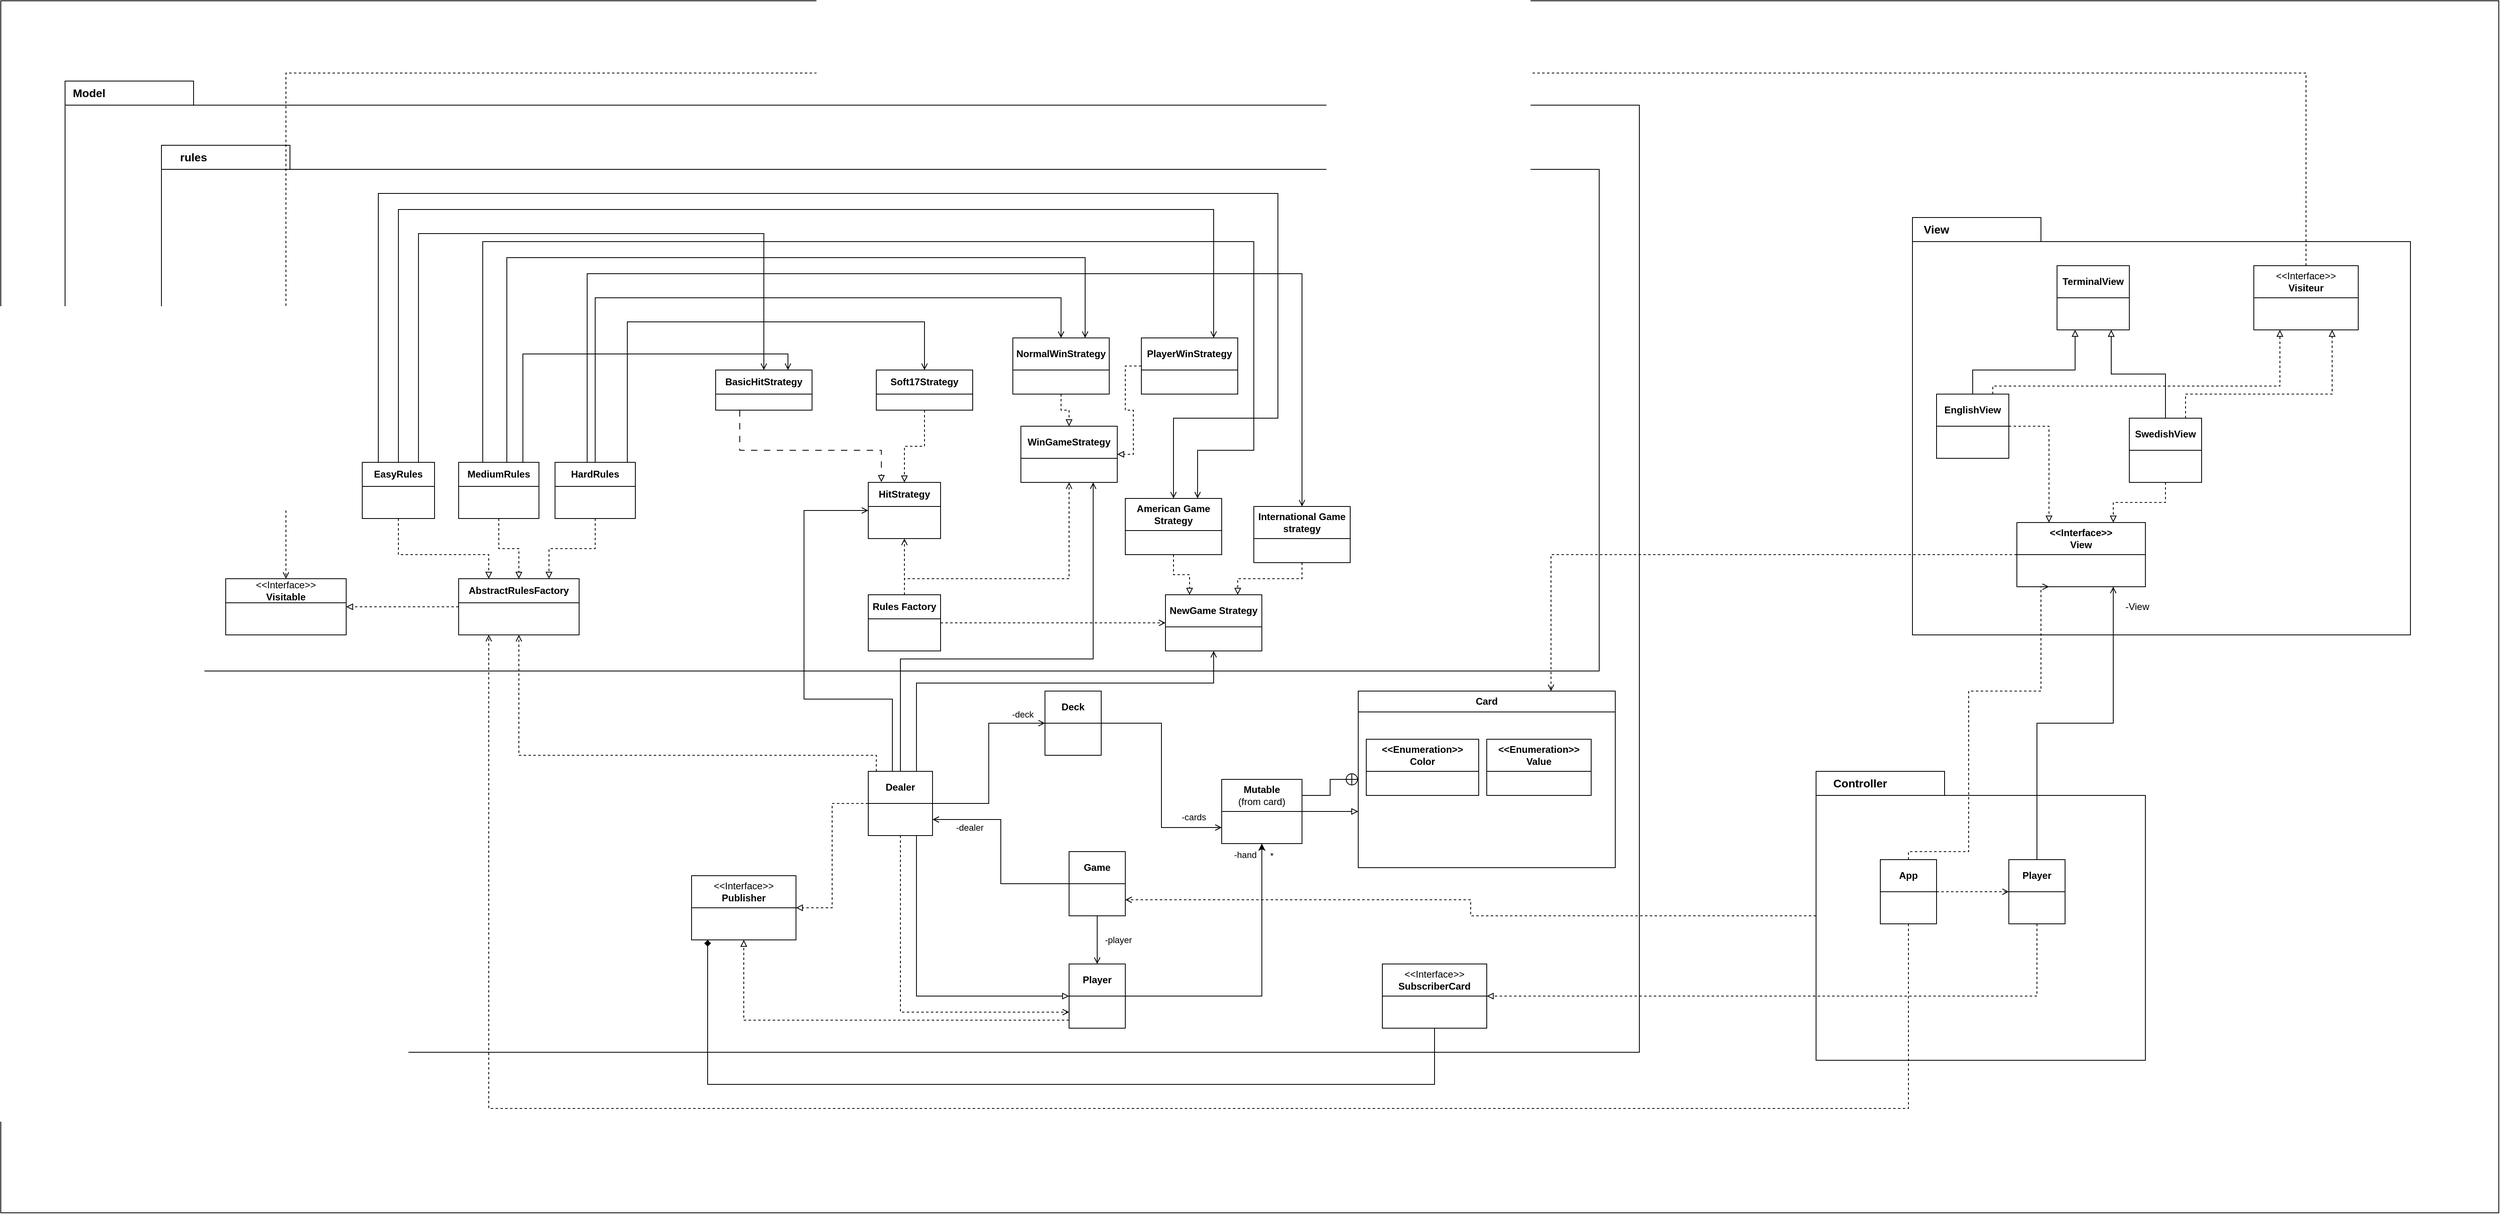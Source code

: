 <mxfile version="22.1.3" type="device">
  <diagram name="Page-1" id="hs6ss3KcPTT1Sib8yZ8x">
    <mxGraphModel dx="4573" dy="2640" grid="1" gridSize="10" guides="1" tooltips="1" connect="1" arrows="1" fold="1" page="1" pageScale="1" pageWidth="850" pageHeight="1100" math="0" shadow="0">
      <root>
        <mxCell id="0" />
        <mxCell id="1" parent="0" />
        <mxCell id="0MNTCjw4mFc6Ap2VxQHl-6" value="" style="rounded=0;whiteSpace=wrap;html=1;" vertex="1" parent="1">
          <mxGeometry x="-1650" y="-720" width="3110" height="1510" as="geometry" />
        </mxCell>
        <mxCell id="Jjok_Nm4FP3MLm53_Gj8-56" value="" style="shape=folder;fontStyle=1;spacingTop=10;tabWidth=160;tabHeight=30;tabPosition=left;html=1;whiteSpace=wrap;" parent="1" vertex="1">
          <mxGeometry x="610" y="240" width="410" height="360" as="geometry" />
        </mxCell>
        <mxCell id="Jjok_Nm4FP3MLm53_Gj8-55" value="" style="shape=folder;fontStyle=1;spacingTop=10;tabWidth=160;tabHeight=30;tabPosition=left;html=1;whiteSpace=wrap;" parent="1" vertex="1">
          <mxGeometry x="730" y="-450" width="620" height="520" as="geometry" />
        </mxCell>
        <mxCell id="Jjok_Nm4FP3MLm53_Gj8-46" value="" style="shape=folder;fontStyle=1;spacingTop=10;tabWidth=160;tabHeight=30;tabPosition=left;html=1;whiteSpace=wrap;" parent="1" vertex="1">
          <mxGeometry x="-1570" y="-620" width="1960" height="1210" as="geometry" />
        </mxCell>
        <mxCell id="Jjok_Nm4FP3MLm53_Gj8-43" value="" style="shape=folder;fontStyle=1;spacingTop=10;tabWidth=160;tabHeight=30;tabPosition=left;html=1;whiteSpace=wrap;" parent="1" vertex="1">
          <mxGeometry x="-1450" y="-540" width="1790" height="655" as="geometry" />
        </mxCell>
        <mxCell id="Jjok_Nm4FP3MLm53_Gj8-5" value="&lt;b&gt;Card&lt;/b&gt;" style="swimlane;fontStyle=0;childLayout=stackLayout;horizontal=1;startSize=26;fillColor=none;horizontalStack=0;resizeParent=1;resizeParentMax=0;resizeLast=0;collapsible=1;marginBottom=0;whiteSpace=wrap;html=1;" parent="1" vertex="1">
          <mxGeometry x="40" y="140" width="320" height="220" as="geometry" />
        </mxCell>
        <mxCell id="Jjok_Nm4FP3MLm53_Gj8-30" style="edgeStyle=orthogonalEdgeStyle;rounded=0;orthogonalLoop=1;jettySize=auto;html=1;endArrow=block;endFill=0;" parent="1" source="Jjok_Nm4FP3MLm53_Gj8-9" edge="1">
          <mxGeometry relative="1" as="geometry">
            <mxPoint x="40" y="290.0" as="targetPoint" />
          </mxGeometry>
        </mxCell>
        <mxCell id="Jjok_Nm4FP3MLm53_Gj8-31" style="edgeStyle=orthogonalEdgeStyle;rounded=0;orthogonalLoop=1;jettySize=auto;html=1;exitX=1;exitY=0.25;exitDx=0;exitDy=0;entryX=0;entryY=0.5;entryDx=0;entryDy=0;endArrow=circlePlus;endFill=0;" parent="1" source="Jjok_Nm4FP3MLm53_Gj8-9" target="Jjok_Nm4FP3MLm53_Gj8-5" edge="1">
          <mxGeometry relative="1" as="geometry" />
        </mxCell>
        <mxCell id="Jjok_Nm4FP3MLm53_Gj8-9" value="&lt;b&gt;Mutable&lt;/b&gt;&lt;br&gt;(from card)" style="swimlane;fontStyle=0;childLayout=stackLayout;horizontal=1;startSize=40;fillColor=none;horizontalStack=0;resizeParent=1;resizeParentMax=0;resizeLast=0;collapsible=1;marginBottom=0;whiteSpace=wrap;html=1;" parent="1" vertex="1">
          <mxGeometry x="-130" y="250" width="100" height="80" as="geometry" />
        </mxCell>
        <mxCell id="Jjok_Nm4FP3MLm53_Gj8-15" value="&lt;b&gt;&amp;lt;&amp;lt;Enumeration&amp;gt;&amp;gt;&lt;br&gt;Value&lt;br&gt;&lt;/b&gt;" style="swimlane;fontStyle=0;childLayout=stackLayout;horizontal=1;startSize=40;fillColor=none;horizontalStack=0;resizeParent=1;resizeParentMax=0;resizeLast=0;collapsible=1;marginBottom=0;whiteSpace=wrap;html=1;" parent="1" vertex="1">
          <mxGeometry x="200" y="200" width="130" height="70" as="geometry" />
        </mxCell>
        <mxCell id="Jjok_Nm4FP3MLm53_Gj8-14" value="&lt;b&gt;&amp;lt;&amp;lt;Enumeration&amp;gt;&amp;gt;&lt;br&gt;Color&lt;br&gt;&lt;/b&gt;" style="swimlane;fontStyle=0;childLayout=stackLayout;horizontal=1;startSize=40;fillColor=none;horizontalStack=0;resizeParent=1;resizeParentMax=0;resizeLast=0;collapsible=1;marginBottom=0;whiteSpace=wrap;html=1;" parent="1" vertex="1">
          <mxGeometry x="50" y="200" width="140" height="70" as="geometry" />
        </mxCell>
        <mxCell id="Jjok_Nm4FP3MLm53_Gj8-20" style="edgeStyle=orthogonalEdgeStyle;rounded=0;orthogonalLoop=1;jettySize=auto;html=1;entryX=1;entryY=0.75;entryDx=0;entryDy=0;endArrow=open;endFill=0;" parent="1" source="Jjok_Nm4FP3MLm53_Gj8-16" target="Jjok_Nm4FP3MLm53_Gj8-18" edge="1">
          <mxGeometry relative="1" as="geometry" />
        </mxCell>
        <mxCell id="Jjok_Nm4FP3MLm53_Gj8-63" value="-dealer" style="edgeLabel;html=1;align=center;verticalAlign=middle;resizable=0;points=[];" parent="Jjok_Nm4FP3MLm53_Gj8-20" vertex="1" connectable="0">
          <mxGeometry x="0.628" y="3" relative="1" as="geometry">
            <mxPoint x="-1" y="7" as="offset" />
          </mxGeometry>
        </mxCell>
        <mxCell id="Jjok_Nm4FP3MLm53_Gj8-21" style="edgeStyle=orthogonalEdgeStyle;rounded=0;orthogonalLoop=1;jettySize=auto;html=1;entryX=0.5;entryY=0;entryDx=0;entryDy=0;endArrow=open;endFill=0;" parent="1" source="Jjok_Nm4FP3MLm53_Gj8-16" target="Jjok_Nm4FP3MLm53_Gj8-19" edge="1">
          <mxGeometry relative="1" as="geometry" />
        </mxCell>
        <mxCell id="Jjok_Nm4FP3MLm53_Gj8-64" value="-player" style="edgeLabel;html=1;align=center;verticalAlign=middle;resizable=0;points=[];" parent="Jjok_Nm4FP3MLm53_Gj8-21" vertex="1" connectable="0">
          <mxGeometry x="-0.004" y="4" relative="1" as="geometry">
            <mxPoint x="22" as="offset" />
          </mxGeometry>
        </mxCell>
        <mxCell id="Jjok_Nm4FP3MLm53_Gj8-16" value="&lt;b&gt;Game&lt;/b&gt;" style="swimlane;fontStyle=0;childLayout=stackLayout;horizontal=1;startSize=40;fillColor=none;horizontalStack=0;resizeParent=1;resizeParentMax=0;resizeLast=0;collapsible=1;marginBottom=0;whiteSpace=wrap;html=1;" parent="1" vertex="1">
          <mxGeometry x="-320" y="340" width="70" height="80" as="geometry" />
        </mxCell>
        <mxCell id="Jjok_Nm4FP3MLm53_Gj8-22" style="edgeStyle=orthogonalEdgeStyle;rounded=0;orthogonalLoop=1;jettySize=auto;html=1;entryX=0;entryY=0.75;entryDx=0;entryDy=0;endArrow=open;endFill=0;" parent="1" source="Jjok_Nm4FP3MLm53_Gj8-17" target="Jjok_Nm4FP3MLm53_Gj8-9" edge="1">
          <mxGeometry relative="1" as="geometry" />
        </mxCell>
        <mxCell id="Jjok_Nm4FP3MLm53_Gj8-61" value="-cards" style="edgeLabel;html=1;align=center;verticalAlign=middle;resizable=0;points=[];" parent="Jjok_Nm4FP3MLm53_Gj8-22" vertex="1" connectable="0">
          <mxGeometry x="0.747" relative="1" as="geometry">
            <mxPoint y="-13" as="offset" />
          </mxGeometry>
        </mxCell>
        <mxCell id="Jjok_Nm4FP3MLm53_Gj8-17" value="&lt;b&gt;Deck&lt;/b&gt;" style="swimlane;fontStyle=0;childLayout=stackLayout;horizontal=1;startSize=40;fillColor=none;horizontalStack=0;resizeParent=1;resizeParentMax=0;resizeLast=0;collapsible=1;marginBottom=0;whiteSpace=wrap;html=1;" parent="1" vertex="1">
          <mxGeometry x="-350" y="140" width="70" height="80" as="geometry" />
        </mxCell>
        <mxCell id="Jjok_Nm4FP3MLm53_Gj8-23" style="edgeStyle=orthogonalEdgeStyle;rounded=0;orthogonalLoop=1;jettySize=auto;html=1;entryX=0;entryY=0.5;entryDx=0;entryDy=0;endArrow=open;endFill=0;" parent="1" source="Jjok_Nm4FP3MLm53_Gj8-18" target="Jjok_Nm4FP3MLm53_Gj8-17" edge="1">
          <mxGeometry relative="1" as="geometry" />
        </mxCell>
        <mxCell id="Jjok_Nm4FP3MLm53_Gj8-62" value="-deck" style="edgeLabel;html=1;align=center;verticalAlign=middle;resizable=0;points=[];" parent="Jjok_Nm4FP3MLm53_Gj8-23" vertex="1" connectable="0">
          <mxGeometry x="0.764" y="1" relative="1" as="geometry">
            <mxPoint y="-10" as="offset" />
          </mxGeometry>
        </mxCell>
        <mxCell id="Jjok_Nm4FP3MLm53_Gj8-24" style="edgeStyle=orthogonalEdgeStyle;rounded=0;orthogonalLoop=1;jettySize=auto;html=1;endArrow=block;endFill=0;" parent="1" source="Jjok_Nm4FP3MLm53_Gj8-18" edge="1">
          <mxGeometry relative="1" as="geometry">
            <mxPoint x="-320" y="520" as="targetPoint" />
            <Array as="points">
              <mxPoint x="-510" y="520" />
            </Array>
          </mxGeometry>
        </mxCell>
        <mxCell id="Jjok_Nm4FP3MLm53_Gj8-26" style="edgeStyle=orthogonalEdgeStyle;rounded=0;orthogonalLoop=1;jettySize=auto;html=1;entryX=0;entryY=0.75;entryDx=0;entryDy=0;dashed=1;endArrow=open;endFill=0;" parent="1" source="Jjok_Nm4FP3MLm53_Gj8-18" target="Jjok_Nm4FP3MLm53_Gj8-19" edge="1">
          <mxGeometry relative="1" as="geometry">
            <Array as="points">
              <mxPoint x="-530" y="540" />
            </Array>
          </mxGeometry>
        </mxCell>
        <mxCell id="Jjok_Nm4FP3MLm53_Gj8-82" style="edgeStyle=orthogonalEdgeStyle;rounded=0;orthogonalLoop=1;jettySize=auto;html=1;entryX=1;entryY=0.5;entryDx=0;entryDy=0;dashed=1;endArrow=block;endFill=0;" parent="1" source="Jjok_Nm4FP3MLm53_Gj8-18" target="Jjok_Nm4FP3MLm53_Gj8-81" edge="1">
          <mxGeometry relative="1" as="geometry" />
        </mxCell>
        <mxCell id="F7EgvRtcGFPMjqEjnwfL-20" style="edgeStyle=orthogonalEdgeStyle;rounded=0;orthogonalLoop=1;jettySize=auto;html=1;entryX=0.5;entryY=1;entryDx=0;entryDy=0;dashed=1;endArrow=open;endFill=0;" parent="1" source="Jjok_Nm4FP3MLm53_Gj8-18" target="F7EgvRtcGFPMjqEjnwfL-3" edge="1">
          <mxGeometry relative="1" as="geometry">
            <Array as="points">
              <mxPoint x="-560" y="220" />
              <mxPoint x="-1005" y="220" />
            </Array>
          </mxGeometry>
        </mxCell>
        <mxCell id="F7EgvRtcGFPMjqEjnwfL-22" style="edgeStyle=orthogonalEdgeStyle;rounded=0;orthogonalLoop=1;jettySize=auto;html=1;entryX=0;entryY=0.5;entryDx=0;entryDy=0;endArrow=open;endFill=0;" parent="1" source="Jjok_Nm4FP3MLm53_Gj8-18" target="Jjok_Nm4FP3MLm53_Gj8-33" edge="1">
          <mxGeometry relative="1" as="geometry">
            <Array as="points">
              <mxPoint x="-540" y="150" />
              <mxPoint x="-650" y="150" />
              <mxPoint x="-650" y="-85" />
            </Array>
          </mxGeometry>
        </mxCell>
        <mxCell id="F7EgvRtcGFPMjqEjnwfL-23" style="edgeStyle=orthogonalEdgeStyle;rounded=0;orthogonalLoop=1;jettySize=auto;html=1;entryX=0.75;entryY=1;entryDx=0;entryDy=0;endArrow=open;endFill=0;" parent="1" source="Jjok_Nm4FP3MLm53_Gj8-18" target="Jjok_Nm4FP3MLm53_Gj8-74" edge="1">
          <mxGeometry relative="1" as="geometry">
            <Array as="points">
              <mxPoint x="-530" y="100" />
              <mxPoint x="-290" y="100" />
            </Array>
          </mxGeometry>
        </mxCell>
        <mxCell id="F7EgvRtcGFPMjqEjnwfL-24" style="edgeStyle=orthogonalEdgeStyle;rounded=0;orthogonalLoop=1;jettySize=auto;html=1;entryX=0.5;entryY=1;entryDx=0;entryDy=0;endArrow=open;endFill=0;" parent="1" source="Jjok_Nm4FP3MLm53_Gj8-18" target="Jjok_Nm4FP3MLm53_Gj8-37" edge="1">
          <mxGeometry relative="1" as="geometry">
            <Array as="points">
              <mxPoint x="-510" y="130" />
              <mxPoint x="-140" y="130" />
            </Array>
          </mxGeometry>
        </mxCell>
        <mxCell id="Jjok_Nm4FP3MLm53_Gj8-18" value="&lt;b&gt;Dealer&lt;/b&gt;" style="swimlane;fontStyle=0;childLayout=stackLayout;horizontal=1;startSize=40;fillColor=none;horizontalStack=0;resizeParent=1;resizeParentMax=0;resizeLast=0;collapsible=1;marginBottom=0;whiteSpace=wrap;html=1;" parent="1" vertex="1">
          <mxGeometry x="-570" y="240" width="80" height="80" as="geometry" />
        </mxCell>
        <mxCell id="Jjok_Nm4FP3MLm53_Gj8-25" style="edgeStyle=orthogonalEdgeStyle;rounded=0;orthogonalLoop=1;jettySize=auto;html=1;entryX=0.5;entryY=1;entryDx=0;entryDy=0;" parent="1" source="Jjok_Nm4FP3MLm53_Gj8-19" target="Jjok_Nm4FP3MLm53_Gj8-9" edge="1">
          <mxGeometry relative="1" as="geometry" />
        </mxCell>
        <mxCell id="Jjok_Nm4FP3MLm53_Gj8-65" value="-hand" style="edgeLabel;html=1;align=center;verticalAlign=middle;resizable=0;points=[];" parent="Jjok_Nm4FP3MLm53_Gj8-25" vertex="1" connectable="0">
          <mxGeometry x="0.842" y="-1" relative="1" as="geometry">
            <mxPoint x="-22" y="-15" as="offset" />
          </mxGeometry>
        </mxCell>
        <mxCell id="Jjok_Nm4FP3MLm53_Gj8-66" value="*" style="edgeLabel;html=1;align=center;verticalAlign=middle;resizable=0;points=[];" parent="Jjok_Nm4FP3MLm53_Gj8-25" vertex="1" connectable="0">
          <mxGeometry x="0.771" y="1" relative="1" as="geometry">
            <mxPoint x="13" y="-26" as="offset" />
          </mxGeometry>
        </mxCell>
        <mxCell id="0MNTCjw4mFc6Ap2VxQHl-1" style="edgeStyle=orthogonalEdgeStyle;rounded=0;orthogonalLoop=1;jettySize=auto;html=1;entryX=0.5;entryY=1;entryDx=0;entryDy=0;dashed=1;endArrow=block;endFill=0;" edge="1" parent="1" source="Jjok_Nm4FP3MLm53_Gj8-19" target="Jjok_Nm4FP3MLm53_Gj8-81">
          <mxGeometry relative="1" as="geometry">
            <Array as="points">
              <mxPoint x="-725" y="550" />
            </Array>
          </mxGeometry>
        </mxCell>
        <mxCell id="Jjok_Nm4FP3MLm53_Gj8-19" value="&lt;b&gt;Player&lt;/b&gt;" style="swimlane;fontStyle=0;childLayout=stackLayout;horizontal=1;startSize=40;fillColor=none;horizontalStack=0;resizeParent=1;resizeParentMax=0;resizeLast=0;collapsible=1;marginBottom=0;whiteSpace=wrap;html=1;" parent="1" vertex="1">
          <mxGeometry x="-320" y="480" width="70" height="80" as="geometry" />
        </mxCell>
        <mxCell id="Jjok_Nm4FP3MLm53_Gj8-34" style="edgeStyle=orthogonalEdgeStyle;rounded=0;orthogonalLoop=1;jettySize=auto;html=1;entryX=0.5;entryY=1;entryDx=0;entryDy=0;dashed=1;endArrow=open;endFill=0;" parent="1" source="Jjok_Nm4FP3MLm53_Gj8-32" target="Jjok_Nm4FP3MLm53_Gj8-33" edge="1">
          <mxGeometry relative="1" as="geometry" />
        </mxCell>
        <mxCell id="Jjok_Nm4FP3MLm53_Gj8-42" style="edgeStyle=orthogonalEdgeStyle;rounded=0;orthogonalLoop=1;jettySize=auto;html=1;entryX=0;entryY=0.5;entryDx=0;entryDy=0;dashed=1;endArrow=open;endFill=0;" parent="1" source="Jjok_Nm4FP3MLm53_Gj8-32" target="Jjok_Nm4FP3MLm53_Gj8-37" edge="1">
          <mxGeometry relative="1" as="geometry" />
        </mxCell>
        <mxCell id="Jjok_Nm4FP3MLm53_Gj8-76" style="edgeStyle=orthogonalEdgeStyle;rounded=0;orthogonalLoop=1;jettySize=auto;html=1;entryX=0.5;entryY=1;entryDx=0;entryDy=0;dashed=1;endArrow=open;endFill=0;" parent="1" source="Jjok_Nm4FP3MLm53_Gj8-32" target="Jjok_Nm4FP3MLm53_Gj8-74" edge="1">
          <mxGeometry relative="1" as="geometry">
            <Array as="points">
              <mxPoint x="-525" />
              <mxPoint x="-320" />
            </Array>
          </mxGeometry>
        </mxCell>
        <mxCell id="Jjok_Nm4FP3MLm53_Gj8-32" value="&lt;b&gt;Rules Factory&lt;/b&gt;" style="swimlane;fontStyle=0;childLayout=stackLayout;horizontal=1;startSize=30;fillColor=none;horizontalStack=0;resizeParent=1;resizeParentMax=0;resizeLast=0;collapsible=1;marginBottom=0;whiteSpace=wrap;html=1;" parent="1" vertex="1">
          <mxGeometry x="-570" y="20" width="90" height="70" as="geometry" />
        </mxCell>
        <mxCell id="Jjok_Nm4FP3MLm53_Gj8-33" value="&lt;b&gt;HitStrategy&lt;/b&gt;" style="swimlane;fontStyle=0;childLayout=stackLayout;horizontal=1;startSize=30;fillColor=none;horizontalStack=0;resizeParent=1;resizeParentMax=0;resizeLast=0;collapsible=1;marginBottom=0;whiteSpace=wrap;html=1;" parent="1" vertex="1">
          <mxGeometry x="-570" y="-120" width="90" height="70" as="geometry" />
        </mxCell>
        <mxCell id="Jjok_Nm4FP3MLm53_Gj8-35" value="&lt;b&gt;BasicHitStrategy&lt;/b&gt;" style="swimlane;fontStyle=0;childLayout=stackLayout;horizontal=1;startSize=30;fillColor=none;horizontalStack=0;resizeParent=1;resizeParentMax=0;resizeLast=0;collapsible=1;marginBottom=0;whiteSpace=wrap;html=1;" parent="1" vertex="1">
          <mxGeometry x="-760" y="-260" width="120" height="50" as="geometry" />
        </mxCell>
        <mxCell id="Jjok_Nm4FP3MLm53_Gj8-36" style="edgeStyle=orthogonalEdgeStyle;rounded=0;orthogonalLoop=1;jettySize=auto;html=1;entryX=0.181;entryY=-0.007;entryDx=0;entryDy=0;entryPerimeter=0;dashed=1;dashPattern=8 8;endArrow=block;endFill=0;" parent="1" source="Jjok_Nm4FP3MLm53_Gj8-35" target="Jjok_Nm4FP3MLm53_Gj8-33" edge="1">
          <mxGeometry relative="1" as="geometry">
            <Array as="points">
              <mxPoint x="-730" y="-160" />
              <mxPoint x="-554" y="-160" />
            </Array>
          </mxGeometry>
        </mxCell>
        <mxCell id="Jjok_Nm4FP3MLm53_Gj8-37" value="&lt;b&gt;NewGame Strategy&lt;/b&gt;" style="swimlane;fontStyle=0;childLayout=stackLayout;horizontal=1;startSize=40;fillColor=none;horizontalStack=0;resizeParent=1;resizeParentMax=0;resizeLast=0;collapsible=1;marginBottom=0;whiteSpace=wrap;html=1;" parent="1" vertex="1">
          <mxGeometry x="-200" y="20" width="120" height="70" as="geometry" />
        </mxCell>
        <mxCell id="Jjok_Nm4FP3MLm53_Gj8-40" style="edgeStyle=orthogonalEdgeStyle;rounded=0;orthogonalLoop=1;jettySize=auto;html=1;entryX=0.25;entryY=0;entryDx=0;entryDy=0;dashed=1;endArrow=block;endFill=0;" parent="1" source="Jjok_Nm4FP3MLm53_Gj8-38" target="Jjok_Nm4FP3MLm53_Gj8-37" edge="1">
          <mxGeometry relative="1" as="geometry" />
        </mxCell>
        <mxCell id="Jjok_Nm4FP3MLm53_Gj8-38" value="&lt;b&gt;American Game Strategy&lt;/b&gt;" style="swimlane;fontStyle=0;childLayout=stackLayout;horizontal=1;startSize=40;fillColor=none;horizontalStack=0;resizeParent=1;resizeParentMax=0;resizeLast=0;collapsible=1;marginBottom=0;whiteSpace=wrap;html=1;" parent="1" vertex="1">
          <mxGeometry x="-250" y="-100" width="120" height="70" as="geometry" />
        </mxCell>
        <mxCell id="Jjok_Nm4FP3MLm53_Gj8-73" style="edgeStyle=orthogonalEdgeStyle;rounded=0;orthogonalLoop=1;jettySize=auto;html=1;entryX=0.75;entryY=0;entryDx=0;entryDy=0;dashed=1;endArrow=block;endFill=0;" parent="1" source="Jjok_Nm4FP3MLm53_Gj8-39" target="Jjok_Nm4FP3MLm53_Gj8-37" edge="1">
          <mxGeometry relative="1" as="geometry" />
        </mxCell>
        <mxCell id="Jjok_Nm4FP3MLm53_Gj8-39" value="&lt;b&gt;International Game&lt;br&gt;strategy&lt;br&gt;&lt;/b&gt;" style="swimlane;fontStyle=0;childLayout=stackLayout;horizontal=1;startSize=40;fillColor=none;horizontalStack=0;resizeParent=1;resizeParentMax=0;resizeLast=0;collapsible=1;marginBottom=0;whiteSpace=wrap;html=1;" parent="1" vertex="1">
          <mxGeometry x="-90" y="-90" width="120" height="70" as="geometry" />
        </mxCell>
        <mxCell id="Jjok_Nm4FP3MLm53_Gj8-48" style="edgeStyle=orthogonalEdgeStyle;rounded=0;orthogonalLoop=1;jettySize=auto;html=1;exitX=1;exitY=0.5;exitDx=0;exitDy=0;entryX=0;entryY=0.5;entryDx=0;entryDy=0;dashed=1;endArrow=open;endFill=0;" parent="1" source="Jjok_Nm4FP3MLm53_Gj8-45" target="Jjok_Nm4FP3MLm53_Gj8-47" edge="1">
          <mxGeometry relative="1" as="geometry" />
        </mxCell>
        <mxCell id="F7EgvRtcGFPMjqEjnwfL-21" style="edgeStyle=orthogonalEdgeStyle;rounded=0;orthogonalLoop=1;jettySize=auto;html=1;entryX=0.25;entryY=1;entryDx=0;entryDy=0;endArrow=open;endFill=0;dashed=1;" parent="1" source="Jjok_Nm4FP3MLm53_Gj8-45" target="F7EgvRtcGFPMjqEjnwfL-3" edge="1">
          <mxGeometry relative="1" as="geometry">
            <Array as="points">
              <mxPoint x="725" y="660" />
              <mxPoint x="-1043" y="660" />
            </Array>
          </mxGeometry>
        </mxCell>
        <mxCell id="Jjok_Nm4FP3MLm53_Gj8-45" value="&lt;b&gt;App&lt;/b&gt;" style="swimlane;fontStyle=0;childLayout=stackLayout;horizontal=1;startSize=40;fillColor=none;horizontalStack=0;resizeParent=1;resizeParentMax=0;resizeLast=0;collapsible=1;marginBottom=0;whiteSpace=wrap;html=1;" parent="1" vertex="1">
          <mxGeometry x="690" y="350" width="70" height="80" as="geometry" />
        </mxCell>
        <mxCell id="Jjok_Nm4FP3MLm53_Gj8-59" style="edgeStyle=orthogonalEdgeStyle;rounded=0;orthogonalLoop=1;jettySize=auto;html=1;entryX=0.75;entryY=1;entryDx=0;entryDy=0;endArrow=open;endFill=0;" parent="1" source="Jjok_Nm4FP3MLm53_Gj8-47" target="Jjok_Nm4FP3MLm53_Gj8-49" edge="1">
          <mxGeometry relative="1" as="geometry" />
        </mxCell>
        <mxCell id="0MNTCjw4mFc6Ap2VxQHl-3" style="edgeStyle=orthogonalEdgeStyle;rounded=0;orthogonalLoop=1;jettySize=auto;html=1;entryX=1;entryY=0.5;entryDx=0;entryDy=0;dashed=1;endArrow=block;endFill=0;" edge="1" parent="1" source="Jjok_Nm4FP3MLm53_Gj8-47" target="Jjok_Nm4FP3MLm53_Gj8-83">
          <mxGeometry relative="1" as="geometry">
            <Array as="points">
              <mxPoint x="885" y="520" />
            </Array>
          </mxGeometry>
        </mxCell>
        <mxCell id="Jjok_Nm4FP3MLm53_Gj8-47" value="&lt;b&gt;Player&lt;/b&gt;" style="swimlane;fontStyle=0;childLayout=stackLayout;horizontal=1;startSize=40;fillColor=none;horizontalStack=0;resizeParent=1;resizeParentMax=0;resizeLast=0;collapsible=1;marginBottom=0;whiteSpace=wrap;html=1;" parent="1" vertex="1">
          <mxGeometry x="850" y="350" width="70" height="80" as="geometry" />
        </mxCell>
        <mxCell id="Jjok_Nm4FP3MLm53_Gj8-54" style="edgeStyle=orthogonalEdgeStyle;rounded=0;orthogonalLoop=1;jettySize=auto;html=1;entryX=0.75;entryY=0;entryDx=0;entryDy=0;dashed=1;startArrow=none;startFill=0;endArrow=open;endFill=0;" parent="1" source="Jjok_Nm4FP3MLm53_Gj8-49" target="Jjok_Nm4FP3MLm53_Gj8-5" edge="1">
          <mxGeometry relative="1" as="geometry" />
        </mxCell>
        <mxCell id="Jjok_Nm4FP3MLm53_Gj8-49" value="&lt;b&gt;&amp;lt;&amp;lt;Interface&amp;gt;&amp;gt;&lt;br&gt;View&lt;br&gt;&lt;/b&gt;" style="swimlane;fontStyle=0;childLayout=stackLayout;horizontal=1;startSize=40;fillColor=none;horizontalStack=0;resizeParent=1;resizeParentMax=0;resizeLast=0;collapsible=1;marginBottom=0;whiteSpace=wrap;html=1;" parent="1" vertex="1">
          <mxGeometry x="860" y="-70" width="160" height="80" as="geometry" />
        </mxCell>
        <mxCell id="Jjok_Nm4FP3MLm53_Gj8-52" style="edgeStyle=orthogonalEdgeStyle;rounded=0;orthogonalLoop=1;jettySize=auto;html=1;entryX=0.25;entryY=0;entryDx=0;entryDy=0;endArrow=block;endFill=0;dashed=1;" parent="1" source="Jjok_Nm4FP3MLm53_Gj8-50" target="Jjok_Nm4FP3MLm53_Gj8-49" edge="1">
          <mxGeometry relative="1" as="geometry" />
        </mxCell>
        <mxCell id="F7EgvRtcGFPMjqEjnwfL-29" style="edgeStyle=orthogonalEdgeStyle;rounded=0;orthogonalLoop=1;jettySize=auto;html=1;entryX=0.25;entryY=1;entryDx=0;entryDy=0;endArrow=block;endFill=0;" parent="1" source="Jjok_Nm4FP3MLm53_Gj8-50" target="F7EgvRtcGFPMjqEjnwfL-27" edge="1">
          <mxGeometry relative="1" as="geometry">
            <Array as="points">
              <mxPoint x="805" y="-260" />
              <mxPoint x="933" y="-260" />
            </Array>
          </mxGeometry>
        </mxCell>
        <mxCell id="F7EgvRtcGFPMjqEjnwfL-31" style="edgeStyle=orthogonalEdgeStyle;rounded=0;orthogonalLoop=1;jettySize=auto;html=1;entryX=0.25;entryY=1;entryDx=0;entryDy=0;dashed=1;endArrow=block;endFill=0;" parent="1" source="Jjok_Nm4FP3MLm53_Gj8-50" target="F7EgvRtcGFPMjqEjnwfL-30" edge="1">
          <mxGeometry relative="1" as="geometry">
            <Array as="points">
              <mxPoint x="830" y="-240" />
              <mxPoint x="1188" y="-240" />
            </Array>
          </mxGeometry>
        </mxCell>
        <mxCell id="Jjok_Nm4FP3MLm53_Gj8-50" value="&lt;b&gt;EnglishView&lt;br&gt;&lt;/b&gt;" style="swimlane;fontStyle=0;childLayout=stackLayout;horizontal=1;startSize=40;fillColor=none;horizontalStack=0;resizeParent=1;resizeParentMax=0;resizeLast=0;collapsible=1;marginBottom=0;whiteSpace=wrap;html=1;" parent="1" vertex="1">
          <mxGeometry x="760" y="-230" width="90" height="80" as="geometry" />
        </mxCell>
        <mxCell id="Jjok_Nm4FP3MLm53_Gj8-53" style="edgeStyle=orthogonalEdgeStyle;rounded=0;orthogonalLoop=1;jettySize=auto;html=1;entryX=0.75;entryY=0;entryDx=0;entryDy=0;dashed=1;endArrow=block;endFill=0;" parent="1" source="Jjok_Nm4FP3MLm53_Gj8-51" target="Jjok_Nm4FP3MLm53_Gj8-49" edge="1">
          <mxGeometry relative="1" as="geometry" />
        </mxCell>
        <mxCell id="F7EgvRtcGFPMjqEjnwfL-28" style="edgeStyle=orthogonalEdgeStyle;rounded=0;orthogonalLoop=1;jettySize=auto;html=1;entryX=0.75;entryY=1;entryDx=0;entryDy=0;endArrow=block;endFill=0;" parent="1" source="Jjok_Nm4FP3MLm53_Gj8-51" target="F7EgvRtcGFPMjqEjnwfL-27" edge="1">
          <mxGeometry relative="1" as="geometry" />
        </mxCell>
        <mxCell id="F7EgvRtcGFPMjqEjnwfL-32" style="edgeStyle=orthogonalEdgeStyle;rounded=0;orthogonalLoop=1;jettySize=auto;html=1;entryX=0.75;entryY=1;entryDx=0;entryDy=0;dashed=1;endArrow=block;endFill=0;" parent="1" source="Jjok_Nm4FP3MLm53_Gj8-51" target="F7EgvRtcGFPMjqEjnwfL-30" edge="1">
          <mxGeometry relative="1" as="geometry">
            <Array as="points">
              <mxPoint x="1070" y="-230" />
              <mxPoint x="1252" y="-230" />
            </Array>
          </mxGeometry>
        </mxCell>
        <mxCell id="Jjok_Nm4FP3MLm53_Gj8-51" value="&lt;b&gt;SwedishView&lt;br&gt;&lt;/b&gt;" style="swimlane;fontStyle=0;childLayout=stackLayout;horizontal=1;startSize=40;fillColor=none;horizontalStack=0;resizeParent=1;resizeParentMax=0;resizeLast=0;collapsible=1;marginBottom=0;whiteSpace=wrap;html=1;" parent="1" vertex="1">
          <mxGeometry x="1000" y="-200" width="90" height="80" as="geometry" />
        </mxCell>
        <mxCell id="Jjok_Nm4FP3MLm53_Gj8-58" style="edgeStyle=orthogonalEdgeStyle;rounded=0;orthogonalLoop=1;jettySize=auto;html=1;entryX=0.25;entryY=1;entryDx=0;entryDy=0;dashed=1;endArrow=open;endFill=0;" parent="1" source="Jjok_Nm4FP3MLm53_Gj8-45" target="Jjok_Nm4FP3MLm53_Gj8-49" edge="1">
          <mxGeometry relative="1" as="geometry">
            <Array as="points">
              <mxPoint x="725" y="340" />
              <mxPoint x="800" y="340" />
              <mxPoint x="800" y="140" />
              <mxPoint x="890" y="140" />
              <mxPoint x="890" y="10" />
            </Array>
          </mxGeometry>
        </mxCell>
        <mxCell id="Jjok_Nm4FP3MLm53_Gj8-60" style="edgeStyle=orthogonalEdgeStyle;rounded=0;orthogonalLoop=1;jettySize=auto;html=1;entryX=1;entryY=0.75;entryDx=0;entryDy=0;dashed=1;endArrow=open;endFill=0;" parent="1" source="Jjok_Nm4FP3MLm53_Gj8-56" target="Jjok_Nm4FP3MLm53_Gj8-16" edge="1">
          <mxGeometry relative="1" as="geometry" />
        </mxCell>
        <mxCell id="Jjok_Nm4FP3MLm53_Gj8-67" value="&lt;font style=&quot;font-size: 14px;&quot;&gt;Model&lt;/font&gt;" style="text;html=1;strokeColor=none;fillColor=none;align=center;verticalAlign=middle;whiteSpace=wrap;rounded=0;fontStyle=1" parent="1" vertex="1">
          <mxGeometry x="-1570" y="-620" width="60" height="30" as="geometry" />
        </mxCell>
        <mxCell id="Jjok_Nm4FP3MLm53_Gj8-68" value="&lt;font style=&quot;font-size: 14px;&quot;&gt;rules&lt;/font&gt;" style="text;html=1;strokeColor=none;fillColor=none;align=center;verticalAlign=middle;whiteSpace=wrap;rounded=0;fontStyle=1" parent="1" vertex="1">
          <mxGeometry x="-1440" y="-540" width="60" height="30" as="geometry" />
        </mxCell>
        <mxCell id="Jjok_Nm4FP3MLm53_Gj8-69" value="&lt;font style=&quot;font-size: 14px;&quot;&gt;View&lt;/font&gt;" style="text;html=1;strokeColor=none;fillColor=none;align=center;verticalAlign=middle;whiteSpace=wrap;rounded=0;fontStyle=1" parent="1" vertex="1">
          <mxGeometry x="730" y="-450" width="60" height="30" as="geometry" />
        </mxCell>
        <mxCell id="Jjok_Nm4FP3MLm53_Gj8-70" value="&lt;font style=&quot;font-size: 14px;&quot;&gt;Controller&lt;/font&gt;" style="text;html=1;strokeColor=none;fillColor=none;align=center;verticalAlign=middle;whiteSpace=wrap;rounded=0;fontStyle=1" parent="1" vertex="1">
          <mxGeometry x="620" y="240" width="90" height="30" as="geometry" />
        </mxCell>
        <mxCell id="Jjok_Nm4FP3MLm53_Gj8-72" style="edgeStyle=orthogonalEdgeStyle;rounded=0;orthogonalLoop=1;jettySize=auto;html=1;entryX=0.5;entryY=0;entryDx=0;entryDy=0;dashed=1;endArrow=block;endFill=0;" parent="1" source="Jjok_Nm4FP3MLm53_Gj8-71" target="Jjok_Nm4FP3MLm53_Gj8-33" edge="1">
          <mxGeometry relative="1" as="geometry" />
        </mxCell>
        <mxCell id="Jjok_Nm4FP3MLm53_Gj8-71" value="&lt;b&gt;Soft17Strategy&lt;/b&gt;" style="swimlane;fontStyle=0;childLayout=stackLayout;horizontal=1;startSize=30;fillColor=none;horizontalStack=0;resizeParent=1;resizeParentMax=0;resizeLast=0;collapsible=1;marginBottom=0;whiteSpace=wrap;html=1;" parent="1" vertex="1">
          <mxGeometry x="-560" y="-260" width="120" height="50" as="geometry" />
        </mxCell>
        <mxCell id="Jjok_Nm4FP3MLm53_Gj8-74" value="&lt;b&gt;WinGameStrategy&lt;/b&gt;" style="swimlane;fontStyle=0;childLayout=stackLayout;horizontal=1;startSize=40;fillColor=none;horizontalStack=0;resizeParent=1;resizeParentMax=0;resizeLast=0;collapsible=1;marginBottom=0;whiteSpace=wrap;html=1;" parent="1" vertex="1">
          <mxGeometry x="-380" y="-190" width="120" height="70" as="geometry" />
        </mxCell>
        <mxCell id="Jjok_Nm4FP3MLm53_Gj8-79" style="edgeStyle=orthogonalEdgeStyle;rounded=0;orthogonalLoop=1;jettySize=auto;html=1;dashed=1;endArrow=block;endFill=0;" parent="1" source="Jjok_Nm4FP3MLm53_Gj8-77" target="Jjok_Nm4FP3MLm53_Gj8-74" edge="1">
          <mxGeometry relative="1" as="geometry" />
        </mxCell>
        <mxCell id="Jjok_Nm4FP3MLm53_Gj8-77" value="&lt;b&gt;NormalWinStrategy&lt;/b&gt;" style="swimlane;fontStyle=0;childLayout=stackLayout;horizontal=1;startSize=40;fillColor=none;horizontalStack=0;resizeParent=1;resizeParentMax=0;resizeLast=0;collapsible=1;marginBottom=0;whiteSpace=wrap;html=1;" parent="1" vertex="1">
          <mxGeometry x="-390" y="-300" width="120" height="70" as="geometry" />
        </mxCell>
        <mxCell id="Jjok_Nm4FP3MLm53_Gj8-80" style="edgeStyle=orthogonalEdgeStyle;rounded=0;orthogonalLoop=1;jettySize=auto;html=1;entryX=1;entryY=0.5;entryDx=0;entryDy=0;dashed=1;endArrow=block;endFill=0;" parent="1" source="Jjok_Nm4FP3MLm53_Gj8-78" target="Jjok_Nm4FP3MLm53_Gj8-74" edge="1">
          <mxGeometry relative="1" as="geometry" />
        </mxCell>
        <mxCell id="Jjok_Nm4FP3MLm53_Gj8-78" value="&lt;b&gt;PlayerWinStrategy&lt;/b&gt;" style="swimlane;fontStyle=0;childLayout=stackLayout;horizontal=1;startSize=40;fillColor=none;horizontalStack=0;resizeParent=1;resizeParentMax=0;resizeLast=0;collapsible=1;marginBottom=0;whiteSpace=wrap;html=1;" parent="1" vertex="1">
          <mxGeometry x="-230" y="-300" width="120" height="70" as="geometry" />
        </mxCell>
        <mxCell id="0MNTCjw4mFc6Ap2VxQHl-2" style="edgeStyle=orthogonalEdgeStyle;rounded=0;orthogonalLoop=1;jettySize=auto;html=1;entryX=0.5;entryY=1;entryDx=0;entryDy=0;startArrow=diamond;startFill=1;endArrow=none;endFill=0;" edge="1" parent="1" source="Jjok_Nm4FP3MLm53_Gj8-81" target="Jjok_Nm4FP3MLm53_Gj8-83">
          <mxGeometry relative="1" as="geometry">
            <Array as="points">
              <mxPoint x="-770" y="630" />
              <mxPoint x="135" y="630" />
            </Array>
          </mxGeometry>
        </mxCell>
        <mxCell id="Jjok_Nm4FP3MLm53_Gj8-81" value="&amp;lt;&amp;lt;Interface&amp;gt;&amp;gt;&lt;br&gt;&lt;b&gt;Publisher&lt;/b&gt;" style="swimlane;fontStyle=0;childLayout=stackLayout;horizontal=1;startSize=40;fillColor=none;horizontalStack=0;resizeParent=1;resizeParentMax=0;resizeLast=0;collapsible=1;marginBottom=0;whiteSpace=wrap;html=1;" parent="1" vertex="1">
          <mxGeometry x="-790" y="370" width="130" height="80" as="geometry" />
        </mxCell>
        <mxCell id="Jjok_Nm4FP3MLm53_Gj8-83" value="&amp;lt;&amp;lt;Interface&amp;gt;&amp;gt;&lt;br&gt;&lt;b&gt;SubscriberCard&lt;/b&gt;" style="swimlane;fontStyle=0;childLayout=stackLayout;horizontal=1;startSize=40;fillColor=none;horizontalStack=0;resizeParent=1;resizeParentMax=0;resizeLast=0;collapsible=1;marginBottom=0;whiteSpace=wrap;html=1;" parent="1" vertex="1">
          <mxGeometry x="70" y="480" width="130" height="80" as="geometry" />
        </mxCell>
        <mxCell id="F7EgvRtcGFPMjqEjnwfL-34" style="edgeStyle=orthogonalEdgeStyle;rounded=0;orthogonalLoop=1;jettySize=auto;html=1;entryX=1;entryY=0.5;entryDx=0;entryDy=0;endArrow=block;endFill=0;dashed=1;" parent="1" source="F7EgvRtcGFPMjqEjnwfL-3" target="F7EgvRtcGFPMjqEjnwfL-33" edge="1">
          <mxGeometry relative="1" as="geometry" />
        </mxCell>
        <mxCell id="F7EgvRtcGFPMjqEjnwfL-3" value="&lt;b&gt;AbstractRulesFactory&lt;/b&gt;" style="swimlane;fontStyle=0;childLayout=stackLayout;horizontal=1;startSize=30;fillColor=none;horizontalStack=0;resizeParent=1;resizeParentMax=0;resizeLast=0;collapsible=1;marginBottom=0;whiteSpace=wrap;html=1;" parent="1" vertex="1">
          <mxGeometry x="-1080" width="150" height="70" as="geometry" />
        </mxCell>
        <mxCell id="F7EgvRtcGFPMjqEjnwfL-8" style="edgeStyle=orthogonalEdgeStyle;rounded=0;orthogonalLoop=1;jettySize=auto;html=1;entryX=0.25;entryY=0;entryDx=0;entryDy=0;dashed=1;endArrow=block;endFill=0;" parent="1" source="F7EgvRtcGFPMjqEjnwfL-5" target="F7EgvRtcGFPMjqEjnwfL-3" edge="1">
          <mxGeometry relative="1" as="geometry">
            <Array as="points">
              <mxPoint x="-1155" y="-30" />
              <mxPoint x="-1043" y="-30" />
            </Array>
          </mxGeometry>
        </mxCell>
        <mxCell id="F7EgvRtcGFPMjqEjnwfL-17" style="edgeStyle=orthogonalEdgeStyle;rounded=0;orthogonalLoop=1;jettySize=auto;html=1;entryX=0.5;entryY=0;entryDx=0;entryDy=0;endArrow=open;endFill=0;" parent="1" source="F7EgvRtcGFPMjqEjnwfL-5" target="Jjok_Nm4FP3MLm53_Gj8-35" edge="1">
          <mxGeometry relative="1" as="geometry">
            <Array as="points">
              <mxPoint x="-1130" y="-430" />
              <mxPoint x="-700" y="-430" />
            </Array>
          </mxGeometry>
        </mxCell>
        <mxCell id="F7EgvRtcGFPMjqEjnwfL-18" style="edgeStyle=orthogonalEdgeStyle;rounded=0;orthogonalLoop=1;jettySize=auto;html=1;entryX=0.75;entryY=0;entryDx=0;entryDy=0;endArrow=open;endFill=0;" parent="1" source="F7EgvRtcGFPMjqEjnwfL-5" target="Jjok_Nm4FP3MLm53_Gj8-78" edge="1">
          <mxGeometry relative="1" as="geometry">
            <Array as="points">
              <mxPoint x="-1155" y="-460" />
              <mxPoint x="-140" y="-460" />
            </Array>
          </mxGeometry>
        </mxCell>
        <mxCell id="F7EgvRtcGFPMjqEjnwfL-19" style="edgeStyle=orthogonalEdgeStyle;rounded=0;orthogonalLoop=1;jettySize=auto;html=1;entryX=0.5;entryY=0;entryDx=0;entryDy=0;endArrow=open;endFill=0;" parent="1" source="F7EgvRtcGFPMjqEjnwfL-5" target="Jjok_Nm4FP3MLm53_Gj8-38" edge="1">
          <mxGeometry relative="1" as="geometry">
            <Array as="points">
              <mxPoint x="-1180" y="-480" />
              <mxPoint x="-60" y="-480" />
              <mxPoint x="-60" y="-200" />
              <mxPoint x="-190" y="-200" />
            </Array>
          </mxGeometry>
        </mxCell>
        <mxCell id="F7EgvRtcGFPMjqEjnwfL-5" value="&lt;b&gt;EasyRules&lt;/b&gt;" style="swimlane;fontStyle=0;childLayout=stackLayout;horizontal=1;startSize=30;fillColor=none;horizontalStack=0;resizeParent=1;resizeParentMax=0;resizeLast=0;collapsible=1;marginBottom=0;whiteSpace=wrap;html=1;" parent="1" vertex="1">
          <mxGeometry x="-1200" y="-145" width="90" height="70" as="geometry" />
        </mxCell>
        <mxCell id="F7EgvRtcGFPMjqEjnwfL-9" style="edgeStyle=orthogonalEdgeStyle;rounded=0;orthogonalLoop=1;jettySize=auto;html=1;entryX=0.5;entryY=0;entryDx=0;entryDy=0;dashed=1;endArrow=block;endFill=0;" parent="1" source="F7EgvRtcGFPMjqEjnwfL-6" target="F7EgvRtcGFPMjqEjnwfL-3" edge="1">
          <mxGeometry relative="1" as="geometry" />
        </mxCell>
        <mxCell id="F7EgvRtcGFPMjqEjnwfL-14" style="edgeStyle=orthogonalEdgeStyle;rounded=0;orthogonalLoop=1;jettySize=auto;html=1;entryX=0.75;entryY=0;entryDx=0;entryDy=0;endArrow=open;endFill=0;" parent="1" source="F7EgvRtcGFPMjqEjnwfL-6" target="Jjok_Nm4FP3MLm53_Gj8-35" edge="1">
          <mxGeometry relative="1" as="geometry">
            <Array as="points">
              <mxPoint x="-1000" y="-280" />
              <mxPoint x="-670" y="-280" />
            </Array>
          </mxGeometry>
        </mxCell>
        <mxCell id="F7EgvRtcGFPMjqEjnwfL-15" style="edgeStyle=orthogonalEdgeStyle;rounded=0;orthogonalLoop=1;jettySize=auto;html=1;entryX=0.75;entryY=0;entryDx=0;entryDy=0;endArrow=open;endFill=0;" parent="1" source="F7EgvRtcGFPMjqEjnwfL-6" target="Jjok_Nm4FP3MLm53_Gj8-77" edge="1">
          <mxGeometry relative="1" as="geometry">
            <Array as="points">
              <mxPoint x="-1020" y="-400" />
              <mxPoint x="-300" y="-400" />
            </Array>
          </mxGeometry>
        </mxCell>
        <mxCell id="F7EgvRtcGFPMjqEjnwfL-16" style="edgeStyle=orthogonalEdgeStyle;rounded=0;orthogonalLoop=1;jettySize=auto;html=1;entryX=0.75;entryY=0;entryDx=0;entryDy=0;endArrow=open;endFill=0;" parent="1" source="F7EgvRtcGFPMjqEjnwfL-6" target="Jjok_Nm4FP3MLm53_Gj8-38" edge="1">
          <mxGeometry relative="1" as="geometry">
            <Array as="points">
              <mxPoint x="-1050" y="-420" />
              <mxPoint x="-90" y="-420" />
              <mxPoint x="-90" y="-160" />
              <mxPoint x="-160" y="-160" />
            </Array>
          </mxGeometry>
        </mxCell>
        <mxCell id="F7EgvRtcGFPMjqEjnwfL-6" value="&lt;b&gt;MediumRules&lt;/b&gt;" style="swimlane;fontStyle=0;childLayout=stackLayout;horizontal=1;startSize=30;fillColor=none;horizontalStack=0;resizeParent=1;resizeParentMax=0;resizeLast=0;collapsible=1;marginBottom=0;whiteSpace=wrap;html=1;" parent="1" vertex="1">
          <mxGeometry x="-1080" y="-145" width="100" height="70" as="geometry" />
        </mxCell>
        <mxCell id="F7EgvRtcGFPMjqEjnwfL-10" style="edgeStyle=orthogonalEdgeStyle;rounded=0;orthogonalLoop=1;jettySize=auto;html=1;entryX=0.75;entryY=0;entryDx=0;entryDy=0;dashed=1;endArrow=block;endFill=0;" parent="1" source="F7EgvRtcGFPMjqEjnwfL-7" target="F7EgvRtcGFPMjqEjnwfL-3" edge="1">
          <mxGeometry relative="1" as="geometry" />
        </mxCell>
        <mxCell id="F7EgvRtcGFPMjqEjnwfL-11" style="edgeStyle=orthogonalEdgeStyle;rounded=0;orthogonalLoop=1;jettySize=auto;html=1;entryX=0.5;entryY=0;entryDx=0;entryDy=0;endArrow=open;endFill=0;" parent="1" source="F7EgvRtcGFPMjqEjnwfL-7" target="Jjok_Nm4FP3MLm53_Gj8-71" edge="1">
          <mxGeometry relative="1" as="geometry">
            <Array as="points">
              <mxPoint x="-870" y="-320" />
              <mxPoint x="-500" y="-320" />
            </Array>
          </mxGeometry>
        </mxCell>
        <mxCell id="F7EgvRtcGFPMjqEjnwfL-12" style="edgeStyle=orthogonalEdgeStyle;rounded=0;orthogonalLoop=1;jettySize=auto;html=1;entryX=0.5;entryY=0;entryDx=0;entryDy=0;endArrow=open;endFill=0;" parent="1" source="F7EgvRtcGFPMjqEjnwfL-7" target="Jjok_Nm4FP3MLm53_Gj8-77" edge="1">
          <mxGeometry relative="1" as="geometry">
            <Array as="points">
              <mxPoint x="-910" y="-350" />
              <mxPoint x="-330" y="-350" />
            </Array>
          </mxGeometry>
        </mxCell>
        <mxCell id="F7EgvRtcGFPMjqEjnwfL-13" style="edgeStyle=orthogonalEdgeStyle;rounded=0;orthogonalLoop=1;jettySize=auto;html=1;entryX=0.5;entryY=0;entryDx=0;entryDy=0;endArrow=open;endFill=0;" parent="1" source="F7EgvRtcGFPMjqEjnwfL-7" target="Jjok_Nm4FP3MLm53_Gj8-39" edge="1">
          <mxGeometry relative="1" as="geometry">
            <Array as="points">
              <mxPoint x="-920" y="-380" />
              <mxPoint x="-30" y="-380" />
            </Array>
          </mxGeometry>
        </mxCell>
        <mxCell id="F7EgvRtcGFPMjqEjnwfL-7" value="&lt;b&gt;HardRules&lt;/b&gt;" style="swimlane;fontStyle=0;childLayout=stackLayout;horizontal=1;startSize=30;fillColor=none;horizontalStack=0;resizeParent=1;resizeParentMax=0;resizeLast=0;collapsible=1;marginBottom=0;whiteSpace=wrap;html=1;" parent="1" vertex="1">
          <mxGeometry x="-960" y="-145" width="100" height="70" as="geometry" />
        </mxCell>
        <mxCell id="F7EgvRtcGFPMjqEjnwfL-27" value="&lt;b&gt;TerminalView&lt;br&gt;&lt;/b&gt;" style="swimlane;fontStyle=0;childLayout=stackLayout;horizontal=1;startSize=40;fillColor=none;horizontalStack=0;resizeParent=1;resizeParentMax=0;resizeLast=0;collapsible=1;marginBottom=0;whiteSpace=wrap;html=1;" parent="1" vertex="1">
          <mxGeometry x="910" y="-390" width="90" height="80" as="geometry" />
        </mxCell>
        <mxCell id="F7EgvRtcGFPMjqEjnwfL-35" style="edgeStyle=orthogonalEdgeStyle;rounded=0;orthogonalLoop=1;jettySize=auto;html=1;entryX=0.5;entryY=0;entryDx=0;entryDy=0;dashed=1;endArrow=open;endFill=0;" parent="1" source="F7EgvRtcGFPMjqEjnwfL-30" target="F7EgvRtcGFPMjqEjnwfL-33" edge="1">
          <mxGeometry relative="1" as="geometry">
            <Array as="points">
              <mxPoint x="1220" y="-630" />
              <mxPoint x="-1295" y="-630" />
            </Array>
          </mxGeometry>
        </mxCell>
        <mxCell id="F7EgvRtcGFPMjqEjnwfL-30" value="&amp;lt;&amp;lt;Interface&amp;gt;&amp;gt;&lt;br&gt;&lt;b&gt;Visiteur&lt;/b&gt;" style="swimlane;fontStyle=0;childLayout=stackLayout;horizontal=1;startSize=40;fillColor=none;horizontalStack=0;resizeParent=1;resizeParentMax=0;resizeLast=0;collapsible=1;marginBottom=0;whiteSpace=wrap;html=1;" parent="1" vertex="1">
          <mxGeometry x="1155" y="-390" width="130" height="80" as="geometry" />
        </mxCell>
        <mxCell id="F7EgvRtcGFPMjqEjnwfL-33" value="&amp;lt;&amp;lt;Interface&amp;gt;&amp;gt;&lt;br&gt;&lt;b&gt;Visitable&lt;/b&gt;" style="swimlane;fontStyle=0;childLayout=stackLayout;horizontal=1;startSize=30;fillColor=none;horizontalStack=0;resizeParent=1;resizeParentMax=0;resizeLast=0;collapsible=1;marginBottom=0;whiteSpace=wrap;html=1;" parent="1" vertex="1">
          <mxGeometry x="-1370" width="150" height="70" as="geometry" />
        </mxCell>
        <mxCell id="0MNTCjw4mFc6Ap2VxQHl-5" value="-View" style="text;html=1;strokeColor=none;fillColor=none;align=center;verticalAlign=middle;whiteSpace=wrap;rounded=0;" vertex="1" parent="1">
          <mxGeometry x="980" y="20" width="60" height="30" as="geometry" />
        </mxCell>
      </root>
    </mxGraphModel>
  </diagram>
</mxfile>
